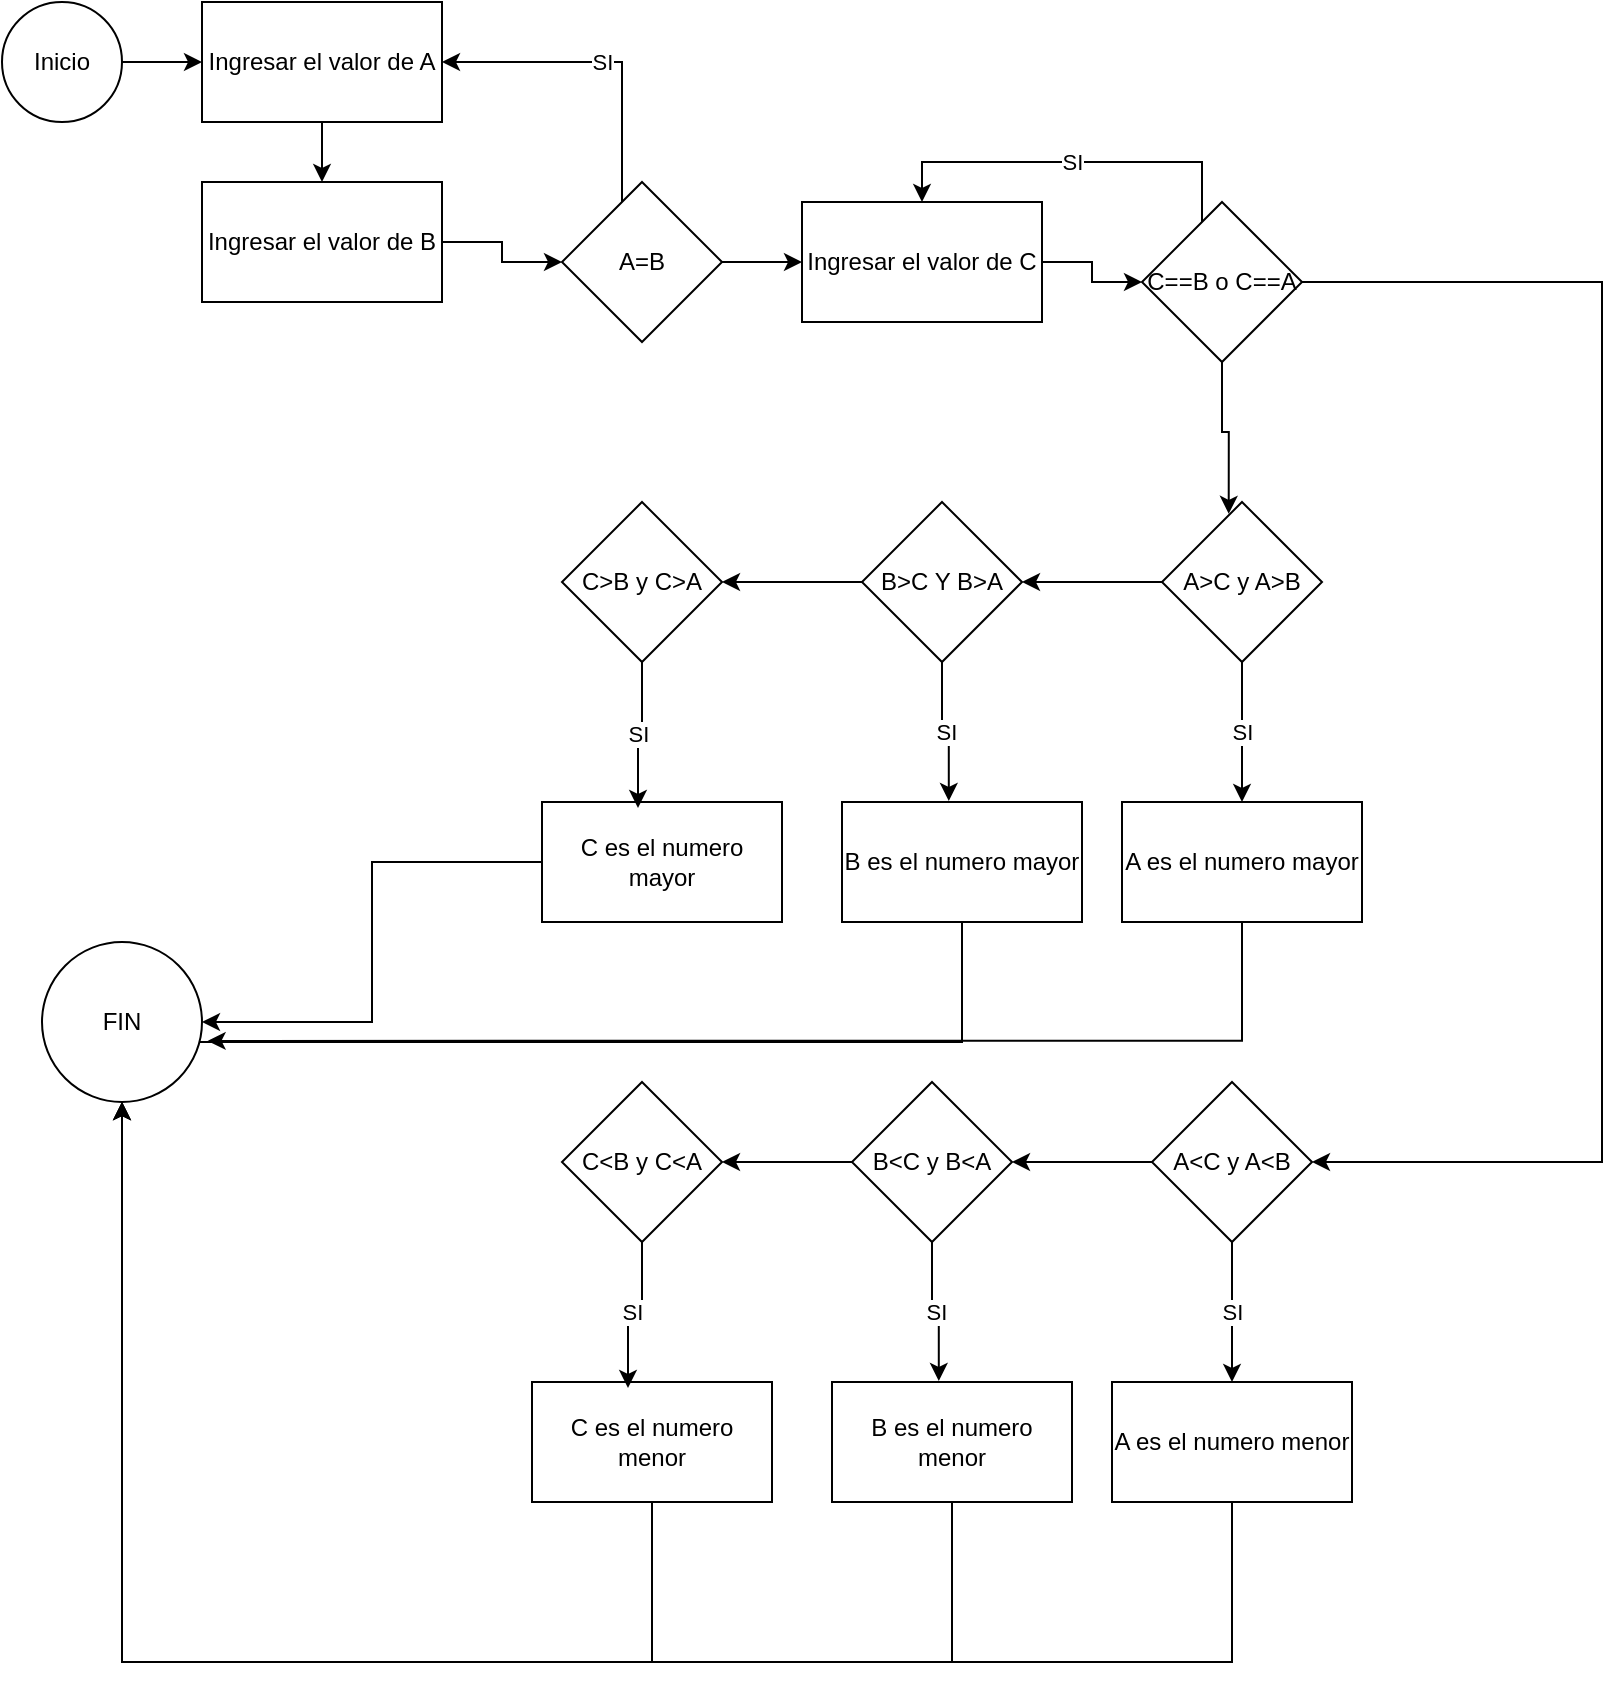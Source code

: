 <mxfile version="26.2.9">
  <diagram name="Página-1" id="DNETew9Gaa4Ea53nQ0Oj">
    <mxGraphModel dx="1789" dy="547" grid="1" gridSize="10" guides="1" tooltips="1" connect="1" arrows="1" fold="1" page="1" pageScale="1" pageWidth="827" pageHeight="1169" math="0" shadow="0">
      <root>
        <mxCell id="0" />
        <mxCell id="1" parent="0" />
        <mxCell id="cVsjokH-Z_B73g9H0hDW-52" style="edgeStyle=orthogonalEdgeStyle;rounded=0;orthogonalLoop=1;jettySize=auto;html=1;entryX=0;entryY=0.5;entryDx=0;entryDy=0;" edge="1" parent="1" source="cVsjokH-Z_B73g9H0hDW-1" target="cVsjokH-Z_B73g9H0hDW-2">
          <mxGeometry relative="1" as="geometry" />
        </mxCell>
        <mxCell id="cVsjokH-Z_B73g9H0hDW-1" value="Inicio" style="ellipse;whiteSpace=wrap;html=1;aspect=fixed;" vertex="1" parent="1">
          <mxGeometry x="-80" y="10" width="60" height="60" as="geometry" />
        </mxCell>
        <mxCell id="cVsjokH-Z_B73g9H0hDW-53" style="edgeStyle=orthogonalEdgeStyle;rounded=0;orthogonalLoop=1;jettySize=auto;html=1;" edge="1" parent="1" source="cVsjokH-Z_B73g9H0hDW-2" target="cVsjokH-Z_B73g9H0hDW-3">
          <mxGeometry relative="1" as="geometry" />
        </mxCell>
        <mxCell id="cVsjokH-Z_B73g9H0hDW-2" value="Ingresar el valor de A" style="rounded=0;whiteSpace=wrap;html=1;" vertex="1" parent="1">
          <mxGeometry x="20" y="10" width="120" height="60" as="geometry" />
        </mxCell>
        <mxCell id="cVsjokH-Z_B73g9H0hDW-6" style="edgeStyle=orthogonalEdgeStyle;rounded=0;orthogonalLoop=1;jettySize=auto;html=1;entryX=0;entryY=0.5;entryDx=0;entryDy=0;" edge="1" parent="1" source="cVsjokH-Z_B73g9H0hDW-3" target="cVsjokH-Z_B73g9H0hDW-4">
          <mxGeometry relative="1" as="geometry" />
        </mxCell>
        <mxCell id="cVsjokH-Z_B73g9H0hDW-3" value="Ingresar el valor de B" style="rounded=0;whiteSpace=wrap;html=1;" vertex="1" parent="1">
          <mxGeometry x="20" y="100" width="120" height="60" as="geometry" />
        </mxCell>
        <mxCell id="cVsjokH-Z_B73g9H0hDW-5" value="SI" style="edgeStyle=orthogonalEdgeStyle;rounded=0;orthogonalLoop=1;jettySize=auto;html=1;entryX=1;entryY=0.5;entryDx=0;entryDy=0;" edge="1" parent="1" source="cVsjokH-Z_B73g9H0hDW-4" target="cVsjokH-Z_B73g9H0hDW-2">
          <mxGeometry relative="1" as="geometry">
            <Array as="points">
              <mxPoint x="230" y="40" />
            </Array>
          </mxGeometry>
        </mxCell>
        <mxCell id="cVsjokH-Z_B73g9H0hDW-9" style="edgeStyle=orthogonalEdgeStyle;rounded=0;orthogonalLoop=1;jettySize=auto;html=1;" edge="1" parent="1" source="cVsjokH-Z_B73g9H0hDW-4" target="cVsjokH-Z_B73g9H0hDW-7">
          <mxGeometry relative="1" as="geometry" />
        </mxCell>
        <mxCell id="cVsjokH-Z_B73g9H0hDW-4" value="A=B" style="rhombus;whiteSpace=wrap;html=1;" vertex="1" parent="1">
          <mxGeometry x="200" y="100" width="80" height="80" as="geometry" />
        </mxCell>
        <mxCell id="cVsjokH-Z_B73g9H0hDW-10" style="edgeStyle=orthogonalEdgeStyle;rounded=0;orthogonalLoop=1;jettySize=auto;html=1;" edge="1" parent="1" source="cVsjokH-Z_B73g9H0hDW-7" target="cVsjokH-Z_B73g9H0hDW-8">
          <mxGeometry relative="1" as="geometry" />
        </mxCell>
        <mxCell id="cVsjokH-Z_B73g9H0hDW-7" value="Ingresar el valor de C" style="rounded=0;whiteSpace=wrap;html=1;" vertex="1" parent="1">
          <mxGeometry x="320" y="110" width="120" height="60" as="geometry" />
        </mxCell>
        <mxCell id="cVsjokH-Z_B73g9H0hDW-11" value="SI" style="edgeStyle=orthogonalEdgeStyle;rounded=0;orthogonalLoop=1;jettySize=auto;html=1;entryX=0.5;entryY=0;entryDx=0;entryDy=0;" edge="1" parent="1" source="cVsjokH-Z_B73g9H0hDW-8" target="cVsjokH-Z_B73g9H0hDW-7">
          <mxGeometry relative="1" as="geometry">
            <Array as="points">
              <mxPoint x="520" y="90" />
              <mxPoint x="380" y="90" />
            </Array>
          </mxGeometry>
        </mxCell>
        <mxCell id="cVsjokH-Z_B73g9H0hDW-45" style="edgeStyle=orthogonalEdgeStyle;rounded=0;orthogonalLoop=1;jettySize=auto;html=1;entryX=1;entryY=0.5;entryDx=0;entryDy=0;" edge="1" parent="1" source="cVsjokH-Z_B73g9H0hDW-8" target="cVsjokH-Z_B73g9H0hDW-36">
          <mxGeometry relative="1" as="geometry">
            <Array as="points">
              <mxPoint x="720" y="150" />
              <mxPoint x="720" y="590" />
            </Array>
          </mxGeometry>
        </mxCell>
        <mxCell id="cVsjokH-Z_B73g9H0hDW-8" value="C==B o C==A" style="rhombus;whiteSpace=wrap;html=1;" vertex="1" parent="1">
          <mxGeometry x="490" y="110" width="80" height="80" as="geometry" />
        </mxCell>
        <mxCell id="cVsjokH-Z_B73g9H0hDW-30" value="SI" style="edgeStyle=orthogonalEdgeStyle;rounded=0;orthogonalLoop=1;jettySize=auto;html=1;" edge="1" parent="1" source="cVsjokH-Z_B73g9H0hDW-12" target="cVsjokH-Z_B73g9H0hDW-15">
          <mxGeometry relative="1" as="geometry" />
        </mxCell>
        <mxCell id="cVsjokH-Z_B73g9H0hDW-32" style="edgeStyle=orthogonalEdgeStyle;rounded=0;orthogonalLoop=1;jettySize=auto;html=1;" edge="1" parent="1" source="cVsjokH-Z_B73g9H0hDW-12" target="cVsjokH-Z_B73g9H0hDW-13">
          <mxGeometry relative="1" as="geometry" />
        </mxCell>
        <mxCell id="cVsjokH-Z_B73g9H0hDW-12" value="A&amp;gt;C y A&amp;gt;B" style="rhombus;whiteSpace=wrap;html=1;" vertex="1" parent="1">
          <mxGeometry x="500" y="260" width="80" height="80" as="geometry" />
        </mxCell>
        <mxCell id="cVsjokH-Z_B73g9H0hDW-33" style="edgeStyle=orthogonalEdgeStyle;rounded=0;orthogonalLoop=1;jettySize=auto;html=1;entryX=1;entryY=0.5;entryDx=0;entryDy=0;" edge="1" parent="1" source="cVsjokH-Z_B73g9H0hDW-13" target="cVsjokH-Z_B73g9H0hDW-14">
          <mxGeometry relative="1" as="geometry" />
        </mxCell>
        <mxCell id="cVsjokH-Z_B73g9H0hDW-13" value="B&amp;gt;C Y B&amp;gt;A" style="rhombus;whiteSpace=wrap;html=1;" vertex="1" parent="1">
          <mxGeometry x="350" y="260" width="80" height="80" as="geometry" />
        </mxCell>
        <mxCell id="cVsjokH-Z_B73g9H0hDW-14" value="C&amp;gt;B y C&amp;gt;A" style="rhombus;whiteSpace=wrap;html=1;" vertex="1" parent="1">
          <mxGeometry x="200" y="260" width="80" height="80" as="geometry" />
        </mxCell>
        <mxCell id="cVsjokH-Z_B73g9H0hDW-15" value="A es el numero mayor" style="rounded=0;whiteSpace=wrap;html=1;" vertex="1" parent="1">
          <mxGeometry x="480" y="410" width="120" height="60" as="geometry" />
        </mxCell>
        <mxCell id="cVsjokH-Z_B73g9H0hDW-47" style="edgeStyle=orthogonalEdgeStyle;rounded=0;orthogonalLoop=1;jettySize=auto;html=1;entryX=1;entryY=0;entryDx=0;entryDy=0;" edge="1" parent="1" source="cVsjokH-Z_B73g9H0hDW-17" target="cVsjokH-Z_B73g9H0hDW-19">
          <mxGeometry relative="1" as="geometry">
            <Array as="points">
              <mxPoint x="400" y="530" />
              <mxPoint x="8" y="530" />
            </Array>
          </mxGeometry>
        </mxCell>
        <mxCell id="cVsjokH-Z_B73g9H0hDW-17" value="B es el numero mayor" style="rounded=0;whiteSpace=wrap;html=1;" vertex="1" parent="1">
          <mxGeometry x="340" y="410" width="120" height="60" as="geometry" />
        </mxCell>
        <mxCell id="cVsjokH-Z_B73g9H0hDW-48" style="edgeStyle=orthogonalEdgeStyle;rounded=0;orthogonalLoop=1;jettySize=auto;html=1;entryX=1;entryY=0.5;entryDx=0;entryDy=0;" edge="1" parent="1" source="cVsjokH-Z_B73g9H0hDW-18" target="cVsjokH-Z_B73g9H0hDW-19">
          <mxGeometry relative="1" as="geometry">
            <mxPoint x="250" y="540" as="targetPoint" />
          </mxGeometry>
        </mxCell>
        <mxCell id="cVsjokH-Z_B73g9H0hDW-18" value="C es el numero mayor" style="rounded=0;whiteSpace=wrap;html=1;" vertex="1" parent="1">
          <mxGeometry x="190" y="410" width="120" height="60" as="geometry" />
        </mxCell>
        <mxCell id="cVsjokH-Z_B73g9H0hDW-19" value="FIN" style="ellipse;whiteSpace=wrap;html=1;aspect=fixed;" vertex="1" parent="1">
          <mxGeometry x="-60" y="480" width="80" height="80" as="geometry" />
        </mxCell>
        <mxCell id="cVsjokH-Z_B73g9H0hDW-28" value="SI" style="edgeStyle=orthogonalEdgeStyle;rounded=0;orthogonalLoop=1;jettySize=auto;html=1;entryX=0.4;entryY=0.05;entryDx=0;entryDy=0;entryPerimeter=0;" edge="1" parent="1" source="cVsjokH-Z_B73g9H0hDW-14" target="cVsjokH-Z_B73g9H0hDW-18">
          <mxGeometry relative="1" as="geometry" />
        </mxCell>
        <mxCell id="cVsjokH-Z_B73g9H0hDW-29" value="SI" style="edgeStyle=orthogonalEdgeStyle;rounded=0;orthogonalLoop=1;jettySize=auto;html=1;entryX=0.445;entryY=-0.009;entryDx=0;entryDy=0;entryPerimeter=0;" edge="1" parent="1" source="cVsjokH-Z_B73g9H0hDW-13" target="cVsjokH-Z_B73g9H0hDW-17">
          <mxGeometry relative="1" as="geometry" />
        </mxCell>
        <mxCell id="cVsjokH-Z_B73g9H0hDW-31" style="edgeStyle=orthogonalEdgeStyle;rounded=0;orthogonalLoop=1;jettySize=auto;html=1;entryX=0.417;entryY=0.074;entryDx=0;entryDy=0;entryPerimeter=0;" edge="1" parent="1" source="cVsjokH-Z_B73g9H0hDW-8" target="cVsjokH-Z_B73g9H0hDW-12">
          <mxGeometry relative="1" as="geometry" />
        </mxCell>
        <mxCell id="cVsjokH-Z_B73g9H0hDW-34" value="SI" style="edgeStyle=orthogonalEdgeStyle;rounded=0;orthogonalLoop=1;jettySize=auto;html=1;" edge="1" parent="1" source="cVsjokH-Z_B73g9H0hDW-36" target="cVsjokH-Z_B73g9H0hDW-40">
          <mxGeometry relative="1" as="geometry" />
        </mxCell>
        <mxCell id="cVsjokH-Z_B73g9H0hDW-35" style="edgeStyle=orthogonalEdgeStyle;rounded=0;orthogonalLoop=1;jettySize=auto;html=1;" edge="1" parent="1" source="cVsjokH-Z_B73g9H0hDW-36" target="cVsjokH-Z_B73g9H0hDW-38">
          <mxGeometry relative="1" as="geometry" />
        </mxCell>
        <mxCell id="cVsjokH-Z_B73g9H0hDW-36" value="A&amp;lt;C y A&amp;lt;B" style="rhombus;whiteSpace=wrap;html=1;" vertex="1" parent="1">
          <mxGeometry x="495" y="550" width="80" height="80" as="geometry" />
        </mxCell>
        <mxCell id="cVsjokH-Z_B73g9H0hDW-37" style="edgeStyle=orthogonalEdgeStyle;rounded=0;orthogonalLoop=1;jettySize=auto;html=1;entryX=1;entryY=0.5;entryDx=0;entryDy=0;" edge="1" parent="1" source="cVsjokH-Z_B73g9H0hDW-38" target="cVsjokH-Z_B73g9H0hDW-39">
          <mxGeometry relative="1" as="geometry" />
        </mxCell>
        <mxCell id="cVsjokH-Z_B73g9H0hDW-38" value="B&amp;lt;C y B&amp;lt;A" style="rhombus;whiteSpace=wrap;html=1;" vertex="1" parent="1">
          <mxGeometry x="345" y="550" width="80" height="80" as="geometry" />
        </mxCell>
        <mxCell id="cVsjokH-Z_B73g9H0hDW-39" value="C&amp;lt;B y C&amp;lt;A" style="rhombus;whiteSpace=wrap;html=1;" vertex="1" parent="1">
          <mxGeometry x="200" y="550" width="80" height="80" as="geometry" />
        </mxCell>
        <mxCell id="cVsjokH-Z_B73g9H0hDW-49" style="edgeStyle=orthogonalEdgeStyle;rounded=0;orthogonalLoop=1;jettySize=auto;html=1;" edge="1" parent="1" source="cVsjokH-Z_B73g9H0hDW-40" target="cVsjokH-Z_B73g9H0hDW-19">
          <mxGeometry relative="1" as="geometry">
            <Array as="points">
              <mxPoint x="535" y="840" />
              <mxPoint x="-20" y="840" />
            </Array>
          </mxGeometry>
        </mxCell>
        <mxCell id="cVsjokH-Z_B73g9H0hDW-40" value="A es el numero menor" style="rounded=0;whiteSpace=wrap;html=1;" vertex="1" parent="1">
          <mxGeometry x="475" y="700" width="120" height="60" as="geometry" />
        </mxCell>
        <mxCell id="cVsjokH-Z_B73g9H0hDW-50" style="edgeStyle=orthogonalEdgeStyle;rounded=0;orthogonalLoop=1;jettySize=auto;html=1;" edge="1" parent="1" source="cVsjokH-Z_B73g9H0hDW-41" target="cVsjokH-Z_B73g9H0hDW-19">
          <mxGeometry relative="1" as="geometry">
            <Array as="points">
              <mxPoint x="395" y="840" />
              <mxPoint x="-20" y="840" />
            </Array>
          </mxGeometry>
        </mxCell>
        <mxCell id="cVsjokH-Z_B73g9H0hDW-41" value="B es el numero menor" style="rounded=0;whiteSpace=wrap;html=1;" vertex="1" parent="1">
          <mxGeometry x="335" y="700" width="120" height="60" as="geometry" />
        </mxCell>
        <mxCell id="cVsjokH-Z_B73g9H0hDW-51" style="edgeStyle=orthogonalEdgeStyle;rounded=0;orthogonalLoop=1;jettySize=auto;html=1;" edge="1" parent="1" source="cVsjokH-Z_B73g9H0hDW-42" target="cVsjokH-Z_B73g9H0hDW-19">
          <mxGeometry relative="1" as="geometry">
            <Array as="points">
              <mxPoint x="245" y="840" />
              <mxPoint x="-20" y="840" />
            </Array>
          </mxGeometry>
        </mxCell>
        <mxCell id="cVsjokH-Z_B73g9H0hDW-42" value="C es el numero menor" style="rounded=0;whiteSpace=wrap;html=1;" vertex="1" parent="1">
          <mxGeometry x="185" y="700" width="120" height="60" as="geometry" />
        </mxCell>
        <mxCell id="cVsjokH-Z_B73g9H0hDW-43" value="SI" style="edgeStyle=orthogonalEdgeStyle;rounded=0;orthogonalLoop=1;jettySize=auto;html=1;entryX=0.4;entryY=0.05;entryDx=0;entryDy=0;entryPerimeter=0;" edge="1" parent="1" source="cVsjokH-Z_B73g9H0hDW-39" target="cVsjokH-Z_B73g9H0hDW-42">
          <mxGeometry relative="1" as="geometry" />
        </mxCell>
        <mxCell id="cVsjokH-Z_B73g9H0hDW-44" value="SI" style="edgeStyle=orthogonalEdgeStyle;rounded=0;orthogonalLoop=1;jettySize=auto;html=1;entryX=0.445;entryY=-0.009;entryDx=0;entryDy=0;entryPerimeter=0;" edge="1" parent="1" source="cVsjokH-Z_B73g9H0hDW-38" target="cVsjokH-Z_B73g9H0hDW-41">
          <mxGeometry relative="1" as="geometry" />
        </mxCell>
        <mxCell id="cVsjokH-Z_B73g9H0hDW-46" style="edgeStyle=orthogonalEdgeStyle;rounded=0;orthogonalLoop=1;jettySize=auto;html=1;entryX=1.035;entryY=0.618;entryDx=0;entryDy=0;entryPerimeter=0;" edge="1" parent="1" source="cVsjokH-Z_B73g9H0hDW-15" target="cVsjokH-Z_B73g9H0hDW-19">
          <mxGeometry relative="1" as="geometry">
            <Array as="points">
              <mxPoint x="540" y="529" />
            </Array>
          </mxGeometry>
        </mxCell>
      </root>
    </mxGraphModel>
  </diagram>
</mxfile>
